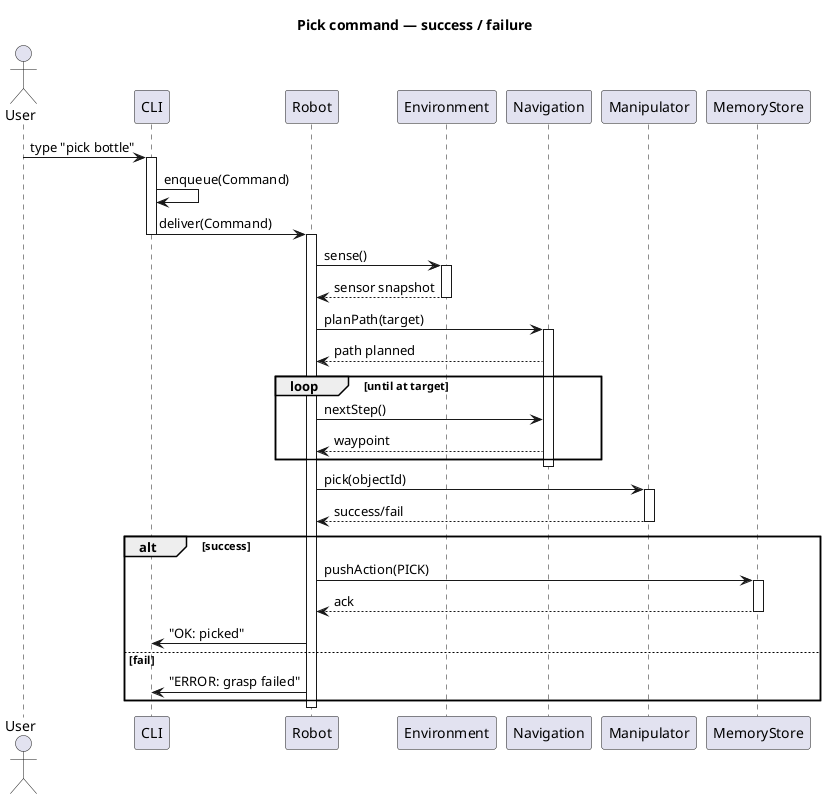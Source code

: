 @startuml
title Pick command — success / failure

actor User
participant CLI
participant Robot
participant Environment
participant Navigation
participant Manipulator
participant MemoryStore

User -> CLI : type "pick bottle"
activate CLI
CLI -> CLI : enqueue(Command)
CLI -> Robot : deliver(Command)
deactivate CLI

activate Robot
Robot -> Environment : sense()
activate Environment
Environment --> Robot : sensor snapshot
deactivate Environment

Robot -> Navigation : planPath(target)
activate Navigation
Navigation --> Robot : path planned
loop until at target
  Robot -> Navigation : nextStep()
  Navigation --> Robot : waypoint
end
deactivate Navigation

Robot -> Manipulator : pick(objectId)
activate Manipulator
Manipulator --> Robot : success/fail
deactivate Manipulator

alt success
  Robot -> MemoryStore : pushAction(PICK)
  activate MemoryStore
  MemoryStore --> Robot : ack
  deactivate MemoryStore
  Robot -> CLI : "OK: picked"
else fail
  Robot -> CLI : "ERROR: grasp failed"
end
deactivate Robot
@enduml
